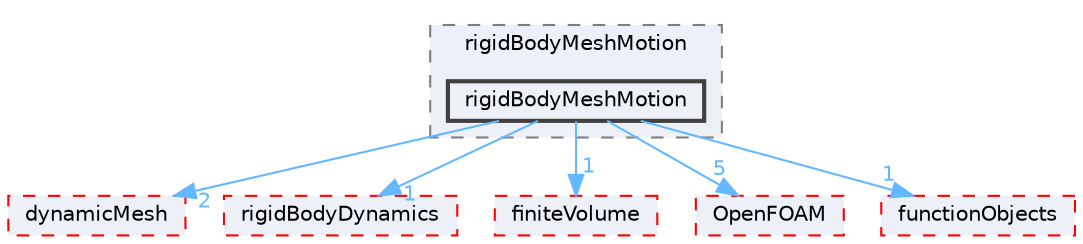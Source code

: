 digraph "src/rigidBodyMeshMotion/rigidBodyMeshMotion"
{
 // LATEX_PDF_SIZE
  bgcolor="transparent";
  edge [fontname=Helvetica,fontsize=10,labelfontname=Helvetica,labelfontsize=10];
  node [fontname=Helvetica,fontsize=10,shape=box,height=0.2,width=0.4];
  compound=true
  subgraph clusterdir_f7c4c91d76964006204b3afe5679c6fe {
    graph [ bgcolor="#edf0f7", pencolor="grey50", label="rigidBodyMeshMotion", fontname=Helvetica,fontsize=10 style="filled,dashed", URL="dir_f7c4c91d76964006204b3afe5679c6fe.html",tooltip=""]
  dir_3ba619a4fdd878d3eb78b30c86d5a0a1 [label="rigidBodyMeshMotion", fillcolor="#edf0f7", color="grey25", style="filled,bold", URL="dir_3ba619a4fdd878d3eb78b30c86d5a0a1.html",tooltip=""];
  }
  dir_63742796c427c97a292c80f7db71da36 [label="dynamicMesh", fillcolor="#edf0f7", color="red", style="filled,dashed", URL="dir_63742796c427c97a292c80f7db71da36.html",tooltip=""];
  dir_910720b80d2212eaa7292c1abd76c375 [label="rigidBodyDynamics", fillcolor="#edf0f7", color="red", style="filled,dashed", URL="dir_910720b80d2212eaa7292c1abd76c375.html",tooltip=""];
  dir_9bd15774b555cf7259a6fa18f99fe99b [label="finiteVolume", fillcolor="#edf0f7", color="red", style="filled,dashed", URL="dir_9bd15774b555cf7259a6fa18f99fe99b.html",tooltip=""];
  dir_c5473ff19b20e6ec4dfe5c310b3778a8 [label="OpenFOAM", fillcolor="#edf0f7", color="red", style="filled,dashed", URL="dir_c5473ff19b20e6ec4dfe5c310b3778a8.html",tooltip=""];
  dir_de23f6d4f0962ea995903f5110543226 [label="functionObjects", fillcolor="#edf0f7", color="red", style="filled,dashed", URL="dir_de23f6d4f0962ea995903f5110543226.html",tooltip=""];
  dir_3ba619a4fdd878d3eb78b30c86d5a0a1->dir_63742796c427c97a292c80f7db71da36 [headlabel="2", labeldistance=1.5 headhref="dir_003352_001086.html" href="dir_003352_001086.html" color="steelblue1" fontcolor="steelblue1"];
  dir_3ba619a4fdd878d3eb78b30c86d5a0a1->dir_910720b80d2212eaa7292c1abd76c375 [headlabel="1", labeldistance=1.5 headhref="dir_003352_003349.html" href="dir_003352_003349.html" color="steelblue1" fontcolor="steelblue1"];
  dir_3ba619a4fdd878d3eb78b30c86d5a0a1->dir_9bd15774b555cf7259a6fa18f99fe99b [headlabel="1", labeldistance=1.5 headhref="dir_003352_001387.html" href="dir_003352_001387.html" color="steelblue1" fontcolor="steelblue1"];
  dir_3ba619a4fdd878d3eb78b30c86d5a0a1->dir_c5473ff19b20e6ec4dfe5c310b3778a8 [headlabel="5", labeldistance=1.5 headhref="dir_003352_002695.html" href="dir_003352_002695.html" color="steelblue1" fontcolor="steelblue1"];
  dir_3ba619a4fdd878d3eb78b30c86d5a0a1->dir_de23f6d4f0962ea995903f5110543226 [headlabel="1", labeldistance=1.5 headhref="dir_003352_001520.html" href="dir_003352_001520.html" color="steelblue1" fontcolor="steelblue1"];
}
